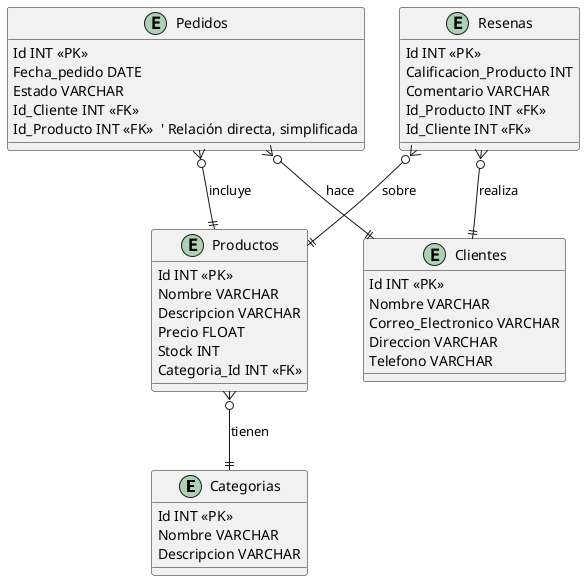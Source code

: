 @startuml

entity Categorias {
  Id INT <<PK>>
  Nombre VARCHAR
  Descripcion VARCHAR
}

entity Productos {
  Id INT <<PK>>
  Nombre VARCHAR
  Descripcion VARCHAR
  Precio FLOAT
  Stock INT
  Categoria_Id INT <<FK>>
}

entity Clientes {
  Id INT <<PK>>
  Nombre VARCHAR
  Correo_Electronico VARCHAR
  Direccion VARCHAR
  Telefono VARCHAR
}

entity Pedidos {
  Id INT <<PK>>
  Fecha_pedido DATE
  Estado VARCHAR
  Id_Cliente INT <<FK>>
  Id_Producto INT <<FK>>  ' Relación directa, simplificada
}

entity Resenas {
  Id INT <<PK>>
  Calificacion_Producto INT
  Comentario VARCHAR
  Id_Producto INT <<FK>>
  Id_Cliente INT <<FK>>
}

' Relaciones
Productos }o--|| Categorias : tienen
Pedidos }o--|| Clientes : hace
Pedidos }o--|| Productos : incluye
Resenas }o--|| Clientes : realiza
Resenas }o--|| Productos : sobre

@enduml